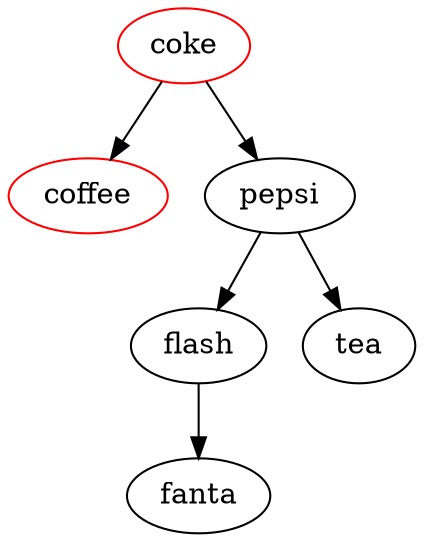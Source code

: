 digraph tree {
coffee [color="red"];
coke [color="red"];
coke -> coffee;
coke -> pepsi;
flash -> fanta;
pepsi -> flash;
pepsi -> tea;
}
